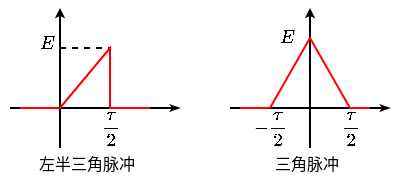 <mxfile version="20.7.4" type="device"><diagram id="gWvcmbmBvJ5AT7u5yF4Q" name="第 1 页"><mxGraphModel dx="313" dy="217" grid="1" gridSize="5" guides="1" tooltips="1" connect="1" arrows="1" fold="1" page="1" pageScale="1" pageWidth="827" pageHeight="1169" math="1" shadow="0"><root><mxCell id="0"/><mxCell id="1" parent="0"/><mxCell id="OPgb0XXmiK4IfVPLa__L-1" value="" style="endArrow=classicThin;html=1;rounded=0;endFill=1;endSize=2;startSize=2;" edge="1" parent="1"><mxGeometry width="50" height="50" relative="1" as="geometry"><mxPoint x="115" y="260" as="sourcePoint"/><mxPoint x="200" y="260" as="targetPoint"/></mxGeometry></mxCell><mxCell id="OPgb0XXmiK4IfVPLa__L-2" value="" style="endArrow=classic;html=1;rounded=0;startSize=2;endSize=2;" edge="1" parent="1"><mxGeometry width="50" height="50" relative="1" as="geometry"><mxPoint x="140" y="280" as="sourcePoint"/><mxPoint x="140" y="210" as="targetPoint"/></mxGeometry></mxCell><mxCell id="OPgb0XXmiK4IfVPLa__L-4" value="&lt;font style=&quot;font-size: 8px;&quot;&gt;$$\frac{\tau}{2}$$&lt;/font&gt;" style="text;html=1;align=center;verticalAlign=middle;resizable=1;points=[];autosize=1;strokeColor=none;fillColor=none;fontSize=8;connectable=1;allowArrows=0;movable=1;rotatable=1;deletable=1;editable=1;" vertex="1" parent="1"><mxGeometry x="155" y="260" width="20" height="20" as="geometry"/></mxCell><mxCell id="OPgb0XXmiK4IfVPLa__L-5" value="$$E$$" style="text;html=1;align=center;verticalAlign=middle;resizable=0;points=[];autosize=1;strokeColor=none;fillColor=none;fontSize=8;connectable=0;allowArrows=0;" vertex="1" parent="1"><mxGeometry x="110" y="215" width="45" height="25" as="geometry"/></mxCell><mxCell id="OPgb0XXmiK4IfVPLa__L-6" value="" style="endArrow=none;dashed=1;html=1;rounded=0;strokeColor=#000000;fontSize=8;startSize=2;endSize=2;" edge="1" parent="1"><mxGeometry width="50" height="50" relative="1" as="geometry"><mxPoint x="140" y="230" as="sourcePoint"/><mxPoint x="165" y="230" as="targetPoint"/></mxGeometry></mxCell><mxCell id="OPgb0XXmiK4IfVPLa__L-3" value="" style="endArrow=none;html=1;rounded=0;startSize=2;endSize=2;fillColor=#e51400;strokeColor=#FF0000;" edge="1" parent="1"><mxGeometry width="50" height="50" relative="1" as="geometry"><mxPoint x="120" y="260" as="sourcePoint"/><mxPoint x="185" y="260" as="targetPoint"/><Array as="points"><mxPoint x="140" y="260"/><mxPoint x="165" y="230"/><mxPoint x="165" y="260"/></Array></mxGeometry></mxCell><mxCell id="OPgb0XXmiK4IfVPLa__L-7" value="左半三角脉冲" style="text;html=1;align=center;verticalAlign=middle;resizable=0;points=[];autosize=1;strokeColor=none;fillColor=none;fontSize=8;" vertex="1" parent="1"><mxGeometry x="118" y="275" width="70" height="25" as="geometry"/></mxCell><mxCell id="OPgb0XXmiK4IfVPLa__L-8" value="" style="endArrow=classicThin;html=1;rounded=0;endFill=1;endSize=2;startSize=2;" edge="1" parent="1"><mxGeometry width="50" height="50" relative="1" as="geometry"><mxPoint x="225" y="260" as="sourcePoint"/><mxPoint x="305" y="260" as="targetPoint"/></mxGeometry></mxCell><mxCell id="OPgb0XXmiK4IfVPLa__L-9" value="" style="endArrow=classic;html=1;rounded=0;startSize=2;endSize=2;" edge="1" parent="1"><mxGeometry width="50" height="50" relative="1" as="geometry"><mxPoint x="265" y="280" as="sourcePoint"/><mxPoint x="265" y="210" as="targetPoint"/></mxGeometry></mxCell><mxCell id="OPgb0XXmiK4IfVPLa__L-11" value="$$E$$" style="text;html=1;align=center;verticalAlign=middle;resizable=1;points=[];autosize=1;strokeColor=none;fillColor=none;fontSize=8;connectable=1;allowArrows=0;movable=1;rotatable=1;deletable=1;editable=1;" vertex="1" parent="1"><mxGeometry x="245" y="220" width="15" height="10" as="geometry"/></mxCell><mxCell id="OPgb0XXmiK4IfVPLa__L-13" value="" style="endArrow=none;html=1;rounded=0;startSize=2;endSize=2;fillColor=#e51400;strokeColor=#FF0000;" edge="1" parent="1"><mxGeometry width="50" height="50" relative="1" as="geometry"><mxPoint x="230" y="260" as="sourcePoint"/><mxPoint x="295" y="260" as="targetPoint"/><Array as="points"><mxPoint x="245" y="260"/><mxPoint x="265" y="225"/><mxPoint x="285" y="260"/></Array></mxGeometry></mxCell><mxCell id="OPgb0XXmiK4IfVPLa__L-14" value="三角脉冲" style="text;html=1;align=center;verticalAlign=middle;resizable=0;points=[];autosize=1;strokeColor=none;fillColor=none;fontSize=8;" vertex="1" parent="1"><mxGeometry x="235" y="275" width="55" height="25" as="geometry"/></mxCell><mxCell id="OPgb0XXmiK4IfVPLa__L-15" value="&lt;font style=&quot;font-size: 8px;&quot;&gt;$$-\frac{\tau}{2}$$&lt;/font&gt;" style="text;html=1;align=center;verticalAlign=middle;resizable=1;points=[];autosize=1;strokeColor=none;fillColor=none;fontSize=8;connectable=1;allowArrows=0;movable=1;rotatable=1;deletable=1;editable=1;" vertex="1" parent="1"><mxGeometry x="240" y="260" width="10" height="20" as="geometry"/></mxCell><mxCell id="OPgb0XXmiK4IfVPLa__L-16" value="&lt;font style=&quot;font-size: 8px;&quot;&gt;$$\frac{\tau}{2}$$&lt;/font&gt;" style="text;html=1;align=center;verticalAlign=middle;resizable=1;points=[];autosize=1;strokeColor=none;fillColor=none;fontSize=8;connectable=1;allowArrows=0;movable=1;rotatable=1;deletable=1;editable=1;" vertex="1" parent="1"><mxGeometry x="280" y="260" width="10" height="20" as="geometry"/></mxCell></root></mxGraphModel></diagram></mxfile>